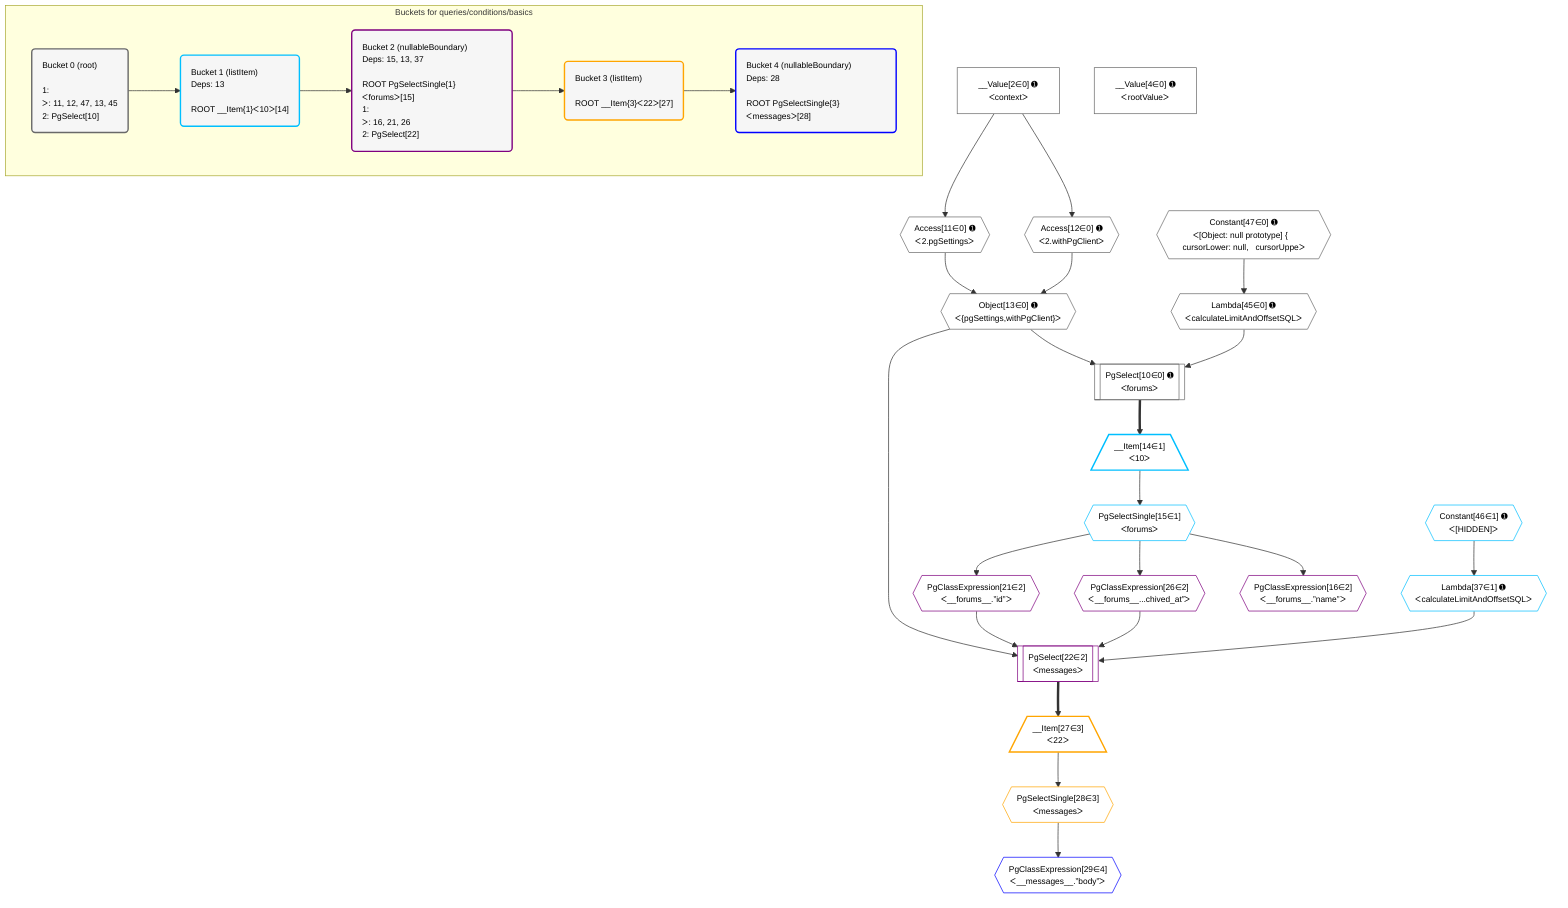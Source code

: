 %%{init: {'themeVariables': { 'fontSize': '12px'}}}%%
graph TD
    classDef path fill:#eee,stroke:#000,color:#000
    classDef plan fill:#fff,stroke-width:1px,color:#000
    classDef itemplan fill:#fff,stroke-width:2px,color:#000
    classDef unbatchedplan fill:#dff,stroke-width:1px,color:#000
    classDef sideeffectplan fill:#fcc,stroke-width:2px,color:#000
    classDef bucket fill:#f6f6f6,color:#000,stroke-width:2px,text-align:left


    %% plan dependencies
    PgSelect10[["PgSelect[10∈0] ➊<br />ᐸforumsᐳ"]]:::plan
    Object13{{"Object[13∈0] ➊<br />ᐸ{pgSettings,withPgClient}ᐳ"}}:::plan
    Lambda45{{"Lambda[45∈0] ➊<br />ᐸcalculateLimitAndOffsetSQLᐳ"}}:::plan
    Object13 & Lambda45 --> PgSelect10
    Access11{{"Access[11∈0] ➊<br />ᐸ2.pgSettingsᐳ"}}:::plan
    Access12{{"Access[12∈0] ➊<br />ᐸ2.withPgClientᐳ"}}:::plan
    Access11 & Access12 --> Object13
    __Value2["__Value[2∈0] ➊<br />ᐸcontextᐳ"]:::plan
    __Value2 --> Access11
    __Value2 --> Access12
    Constant47{{"Constant[47∈0] ➊<br />ᐸ[Object: null prototype] {   cursorLower: null,   cursorUppeᐳ"}}:::plan
    Constant47 --> Lambda45
    __Value4["__Value[4∈0] ➊<br />ᐸrootValueᐳ"]:::plan
    __Item14[/"__Item[14∈1]<br />ᐸ10ᐳ"\]:::itemplan
    PgSelect10 ==> __Item14
    PgSelectSingle15{{"PgSelectSingle[15∈1]<br />ᐸforumsᐳ"}}:::plan
    __Item14 --> PgSelectSingle15
    Lambda37{{"Lambda[37∈1] ➊<br />ᐸcalculateLimitAndOffsetSQLᐳ"}}:::plan
    Constant46{{"Constant[46∈1] ➊<br />ᐸ[HIDDEN]ᐳ"}}:::plan
    Constant46 --> Lambda37
    PgSelect22[["PgSelect[22∈2]<br />ᐸmessagesᐳ"]]:::plan
    PgClassExpression21{{"PgClassExpression[21∈2]<br />ᐸ__forums__.”id”ᐳ"}}:::plan
    PgClassExpression26{{"PgClassExpression[26∈2]<br />ᐸ__forums__...chived_at”ᐳ"}}:::plan
    Object13 & PgClassExpression21 & PgClassExpression26 & Lambda37 --> PgSelect22
    PgClassExpression16{{"PgClassExpression[16∈2]<br />ᐸ__forums__.”name”ᐳ"}}:::plan
    PgSelectSingle15 --> PgClassExpression16
    PgSelectSingle15 --> PgClassExpression21
    PgSelectSingle15 --> PgClassExpression26
    __Item27[/"__Item[27∈3]<br />ᐸ22ᐳ"\]:::itemplan
    PgSelect22 ==> __Item27
    PgSelectSingle28{{"PgSelectSingle[28∈3]<br />ᐸmessagesᐳ"}}:::plan
    __Item27 --> PgSelectSingle28
    PgClassExpression29{{"PgClassExpression[29∈4]<br />ᐸ__messages__.”body”ᐳ"}}:::plan
    PgSelectSingle28 --> PgClassExpression29

    %% define steps

    subgraph "Buckets for queries/conditions/basics"
    Bucket0("Bucket 0 (root)<br /><br />1: <br />ᐳ: 11, 12, 47, 13, 45<br />2: PgSelect[10]"):::bucket
    classDef bucket0 stroke:#696969
    class Bucket0,__Value2,__Value4,PgSelect10,Access11,Access12,Object13,Lambda45,Constant47 bucket0
    Bucket1("Bucket 1 (listItem)<br />Deps: 13<br /><br />ROOT __Item{1}ᐸ10ᐳ[14]"):::bucket
    classDef bucket1 stroke:#00bfff
    class Bucket1,__Item14,PgSelectSingle15,Lambda37,Constant46 bucket1
    Bucket2("Bucket 2 (nullableBoundary)<br />Deps: 15, 13, 37<br /><br />ROOT PgSelectSingle{1}ᐸforumsᐳ[15]<br />1: <br />ᐳ: 16, 21, 26<br />2: PgSelect[22]"):::bucket
    classDef bucket2 stroke:#7f007f
    class Bucket2,PgClassExpression16,PgClassExpression21,PgSelect22,PgClassExpression26 bucket2
    Bucket3("Bucket 3 (listItem)<br /><br />ROOT __Item{3}ᐸ22ᐳ[27]"):::bucket
    classDef bucket3 stroke:#ffa500
    class Bucket3,__Item27,PgSelectSingle28 bucket3
    Bucket4("Bucket 4 (nullableBoundary)<br />Deps: 28<br /><br />ROOT PgSelectSingle{3}ᐸmessagesᐳ[28]"):::bucket
    classDef bucket4 stroke:#0000ff
    class Bucket4,PgClassExpression29 bucket4
    Bucket0 --> Bucket1
    Bucket1 --> Bucket2
    Bucket2 --> Bucket3
    Bucket3 --> Bucket4
    end